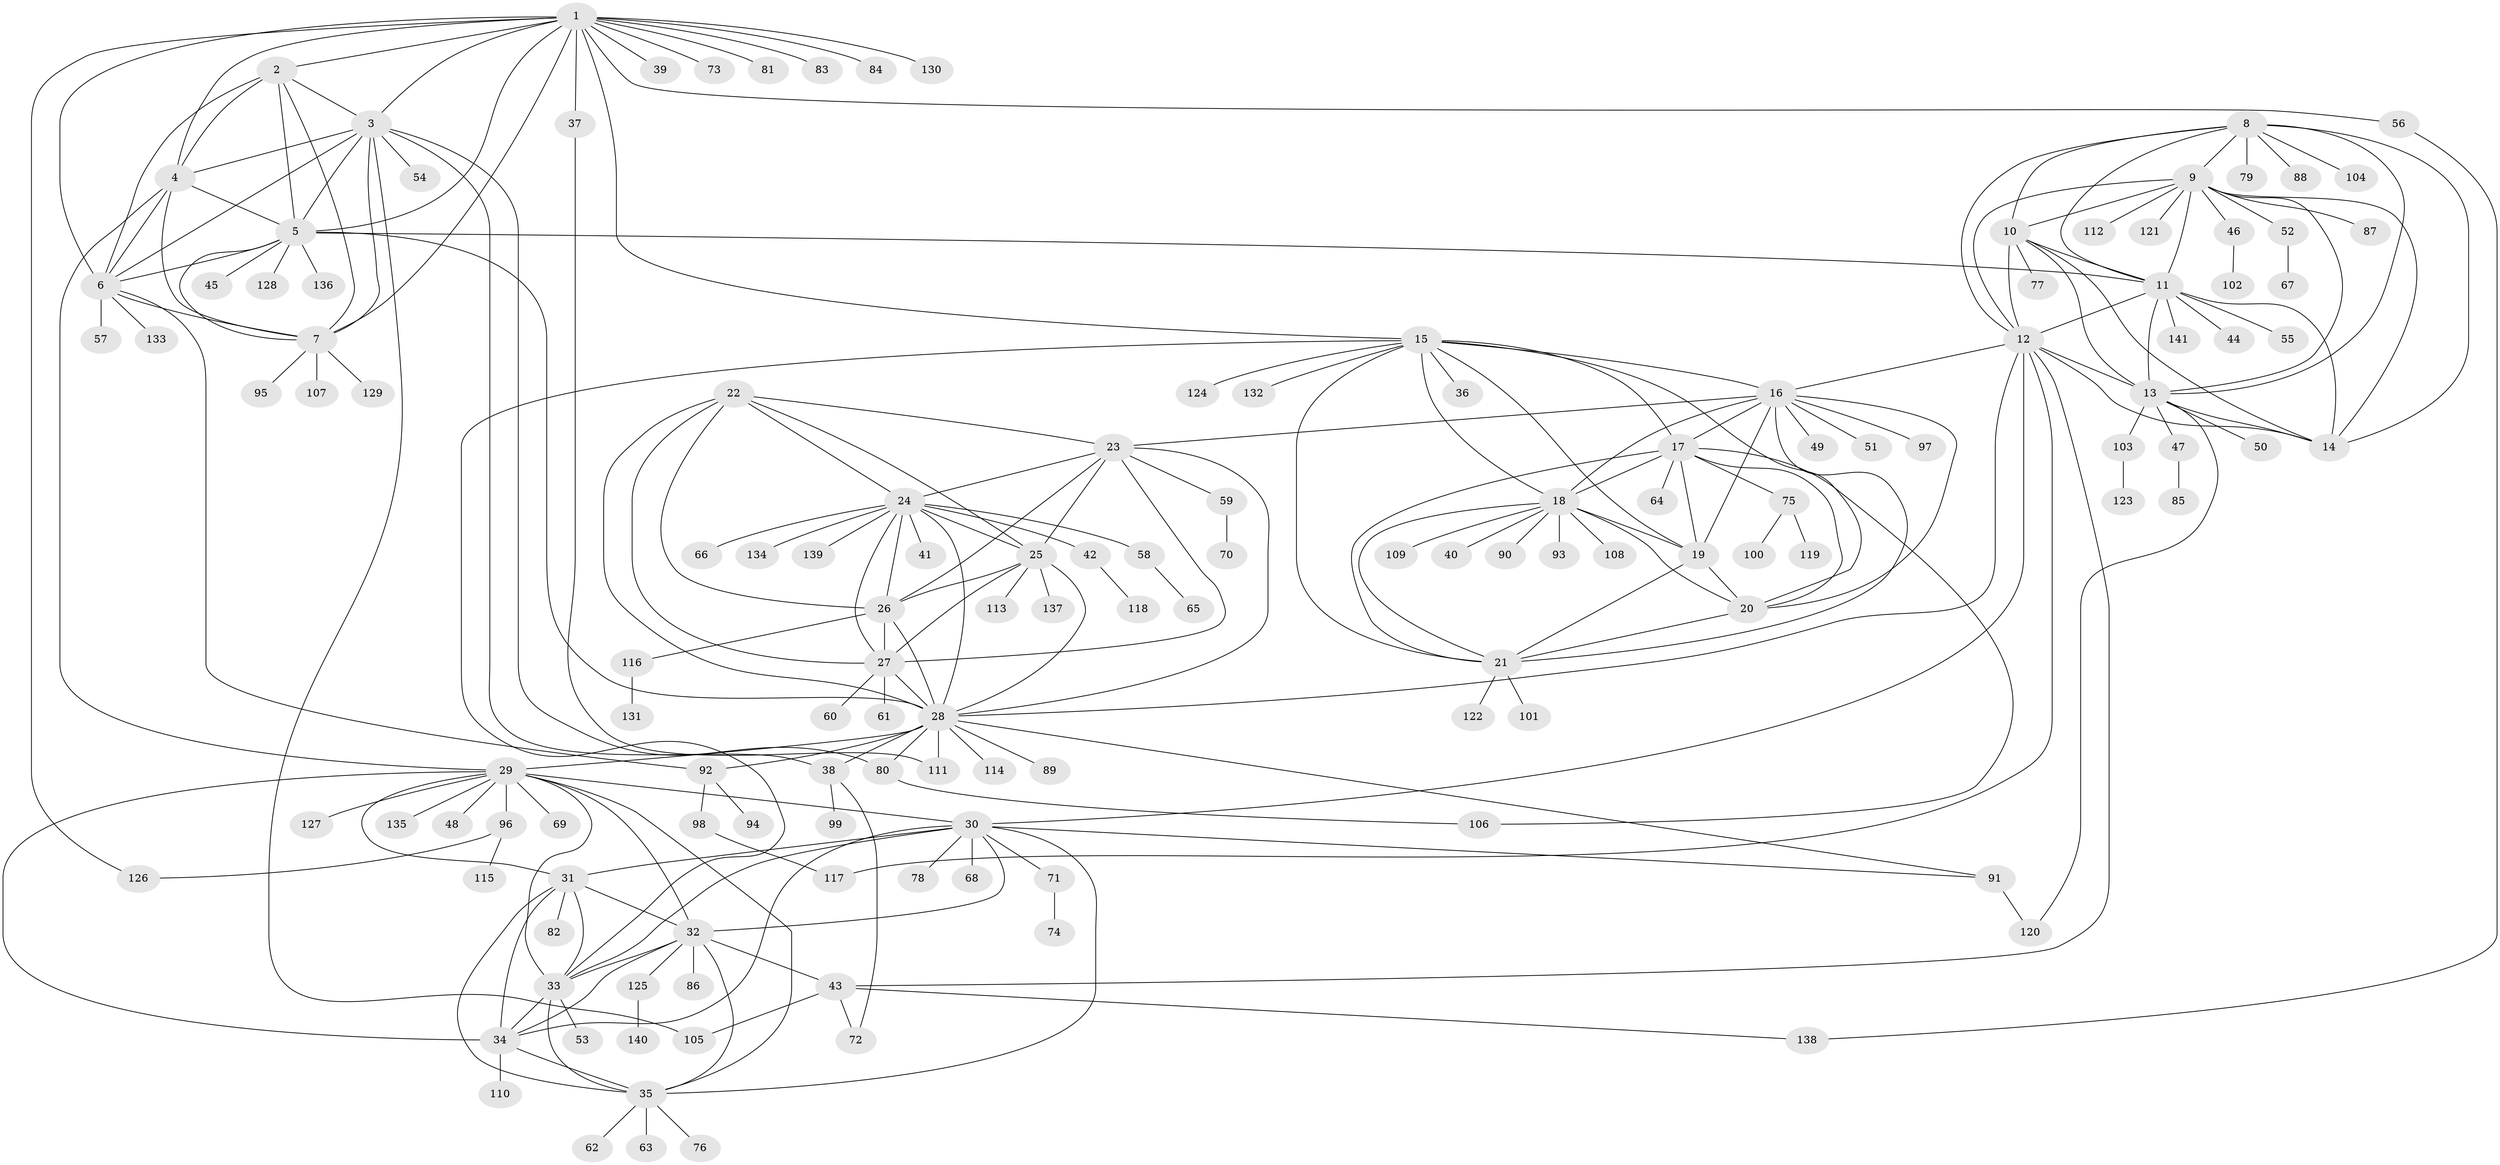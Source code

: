 // coarse degree distribution, {5: 0.07042253521126761, 8: 0.07042253521126761, 21: 0.014084507042253521, 7: 0.07042253521126761, 10: 0.028169014084507043, 6: 0.04225352112676056, 4: 0.04225352112676056, 13: 0.014084507042253521, 9: 0.014084507042253521, 1: 0.4788732394366197, 2: 0.11267605633802817, 3: 0.04225352112676056}
// Generated by graph-tools (version 1.1) at 2025/52/03/04/25 22:52:18]
// undirected, 141 vertices, 234 edges
graph export_dot {
  node [color=gray90,style=filled];
  1;
  2;
  3;
  4;
  5;
  6;
  7;
  8;
  9;
  10;
  11;
  12;
  13;
  14;
  15;
  16;
  17;
  18;
  19;
  20;
  21;
  22;
  23;
  24;
  25;
  26;
  27;
  28;
  29;
  30;
  31;
  32;
  33;
  34;
  35;
  36;
  37;
  38;
  39;
  40;
  41;
  42;
  43;
  44;
  45;
  46;
  47;
  48;
  49;
  50;
  51;
  52;
  53;
  54;
  55;
  56;
  57;
  58;
  59;
  60;
  61;
  62;
  63;
  64;
  65;
  66;
  67;
  68;
  69;
  70;
  71;
  72;
  73;
  74;
  75;
  76;
  77;
  78;
  79;
  80;
  81;
  82;
  83;
  84;
  85;
  86;
  87;
  88;
  89;
  90;
  91;
  92;
  93;
  94;
  95;
  96;
  97;
  98;
  99;
  100;
  101;
  102;
  103;
  104;
  105;
  106;
  107;
  108;
  109;
  110;
  111;
  112;
  113;
  114;
  115;
  116;
  117;
  118;
  119;
  120;
  121;
  122;
  123;
  124;
  125;
  126;
  127;
  128;
  129;
  130;
  131;
  132;
  133;
  134;
  135;
  136;
  137;
  138;
  139;
  140;
  141;
  1 -- 2;
  1 -- 3;
  1 -- 4;
  1 -- 5;
  1 -- 6;
  1 -- 7;
  1 -- 15;
  1 -- 37;
  1 -- 39;
  1 -- 56;
  1 -- 73;
  1 -- 81;
  1 -- 83;
  1 -- 84;
  1 -- 126;
  1 -- 130;
  2 -- 3;
  2 -- 4;
  2 -- 5;
  2 -- 6;
  2 -- 7;
  3 -- 4;
  3 -- 5;
  3 -- 6;
  3 -- 7;
  3 -- 38;
  3 -- 54;
  3 -- 80;
  3 -- 105;
  4 -- 5;
  4 -- 6;
  4 -- 7;
  4 -- 29;
  5 -- 6;
  5 -- 7;
  5 -- 11;
  5 -- 28;
  5 -- 45;
  5 -- 128;
  5 -- 136;
  6 -- 7;
  6 -- 57;
  6 -- 92;
  6 -- 133;
  7 -- 95;
  7 -- 107;
  7 -- 129;
  8 -- 9;
  8 -- 10;
  8 -- 11;
  8 -- 12;
  8 -- 13;
  8 -- 14;
  8 -- 79;
  8 -- 88;
  8 -- 104;
  9 -- 10;
  9 -- 11;
  9 -- 12;
  9 -- 13;
  9 -- 14;
  9 -- 46;
  9 -- 52;
  9 -- 87;
  9 -- 112;
  9 -- 121;
  10 -- 11;
  10 -- 12;
  10 -- 13;
  10 -- 14;
  10 -- 77;
  11 -- 12;
  11 -- 13;
  11 -- 14;
  11 -- 44;
  11 -- 55;
  11 -- 141;
  12 -- 13;
  12 -- 14;
  12 -- 16;
  12 -- 28;
  12 -- 30;
  12 -- 43;
  12 -- 117;
  13 -- 14;
  13 -- 47;
  13 -- 50;
  13 -- 103;
  13 -- 120;
  15 -- 16;
  15 -- 17;
  15 -- 18;
  15 -- 19;
  15 -- 20;
  15 -- 21;
  15 -- 33;
  15 -- 36;
  15 -- 124;
  15 -- 132;
  16 -- 17;
  16 -- 18;
  16 -- 19;
  16 -- 20;
  16 -- 21;
  16 -- 23;
  16 -- 49;
  16 -- 51;
  16 -- 97;
  17 -- 18;
  17 -- 19;
  17 -- 20;
  17 -- 21;
  17 -- 64;
  17 -- 75;
  17 -- 106;
  18 -- 19;
  18 -- 20;
  18 -- 21;
  18 -- 40;
  18 -- 90;
  18 -- 93;
  18 -- 108;
  18 -- 109;
  19 -- 20;
  19 -- 21;
  20 -- 21;
  21 -- 101;
  21 -- 122;
  22 -- 23;
  22 -- 24;
  22 -- 25;
  22 -- 26;
  22 -- 27;
  22 -- 28;
  23 -- 24;
  23 -- 25;
  23 -- 26;
  23 -- 27;
  23 -- 28;
  23 -- 59;
  24 -- 25;
  24 -- 26;
  24 -- 27;
  24 -- 28;
  24 -- 41;
  24 -- 42;
  24 -- 58;
  24 -- 66;
  24 -- 134;
  24 -- 139;
  25 -- 26;
  25 -- 27;
  25 -- 28;
  25 -- 113;
  25 -- 137;
  26 -- 27;
  26 -- 28;
  26 -- 116;
  27 -- 28;
  27 -- 60;
  27 -- 61;
  28 -- 29;
  28 -- 38;
  28 -- 80;
  28 -- 89;
  28 -- 91;
  28 -- 92;
  28 -- 111;
  28 -- 114;
  29 -- 30;
  29 -- 31;
  29 -- 32;
  29 -- 33;
  29 -- 34;
  29 -- 35;
  29 -- 48;
  29 -- 69;
  29 -- 96;
  29 -- 127;
  29 -- 135;
  30 -- 31;
  30 -- 32;
  30 -- 33;
  30 -- 34;
  30 -- 35;
  30 -- 68;
  30 -- 71;
  30 -- 78;
  30 -- 91;
  31 -- 32;
  31 -- 33;
  31 -- 34;
  31 -- 35;
  31 -- 82;
  32 -- 33;
  32 -- 34;
  32 -- 35;
  32 -- 43;
  32 -- 86;
  32 -- 125;
  33 -- 34;
  33 -- 35;
  33 -- 53;
  34 -- 35;
  34 -- 110;
  35 -- 62;
  35 -- 63;
  35 -- 76;
  37 -- 111;
  38 -- 72;
  38 -- 99;
  42 -- 118;
  43 -- 72;
  43 -- 105;
  43 -- 138;
  46 -- 102;
  47 -- 85;
  52 -- 67;
  56 -- 138;
  58 -- 65;
  59 -- 70;
  71 -- 74;
  75 -- 100;
  75 -- 119;
  80 -- 106;
  91 -- 120;
  92 -- 94;
  92 -- 98;
  96 -- 115;
  96 -- 126;
  98 -- 117;
  103 -- 123;
  116 -- 131;
  125 -- 140;
}
